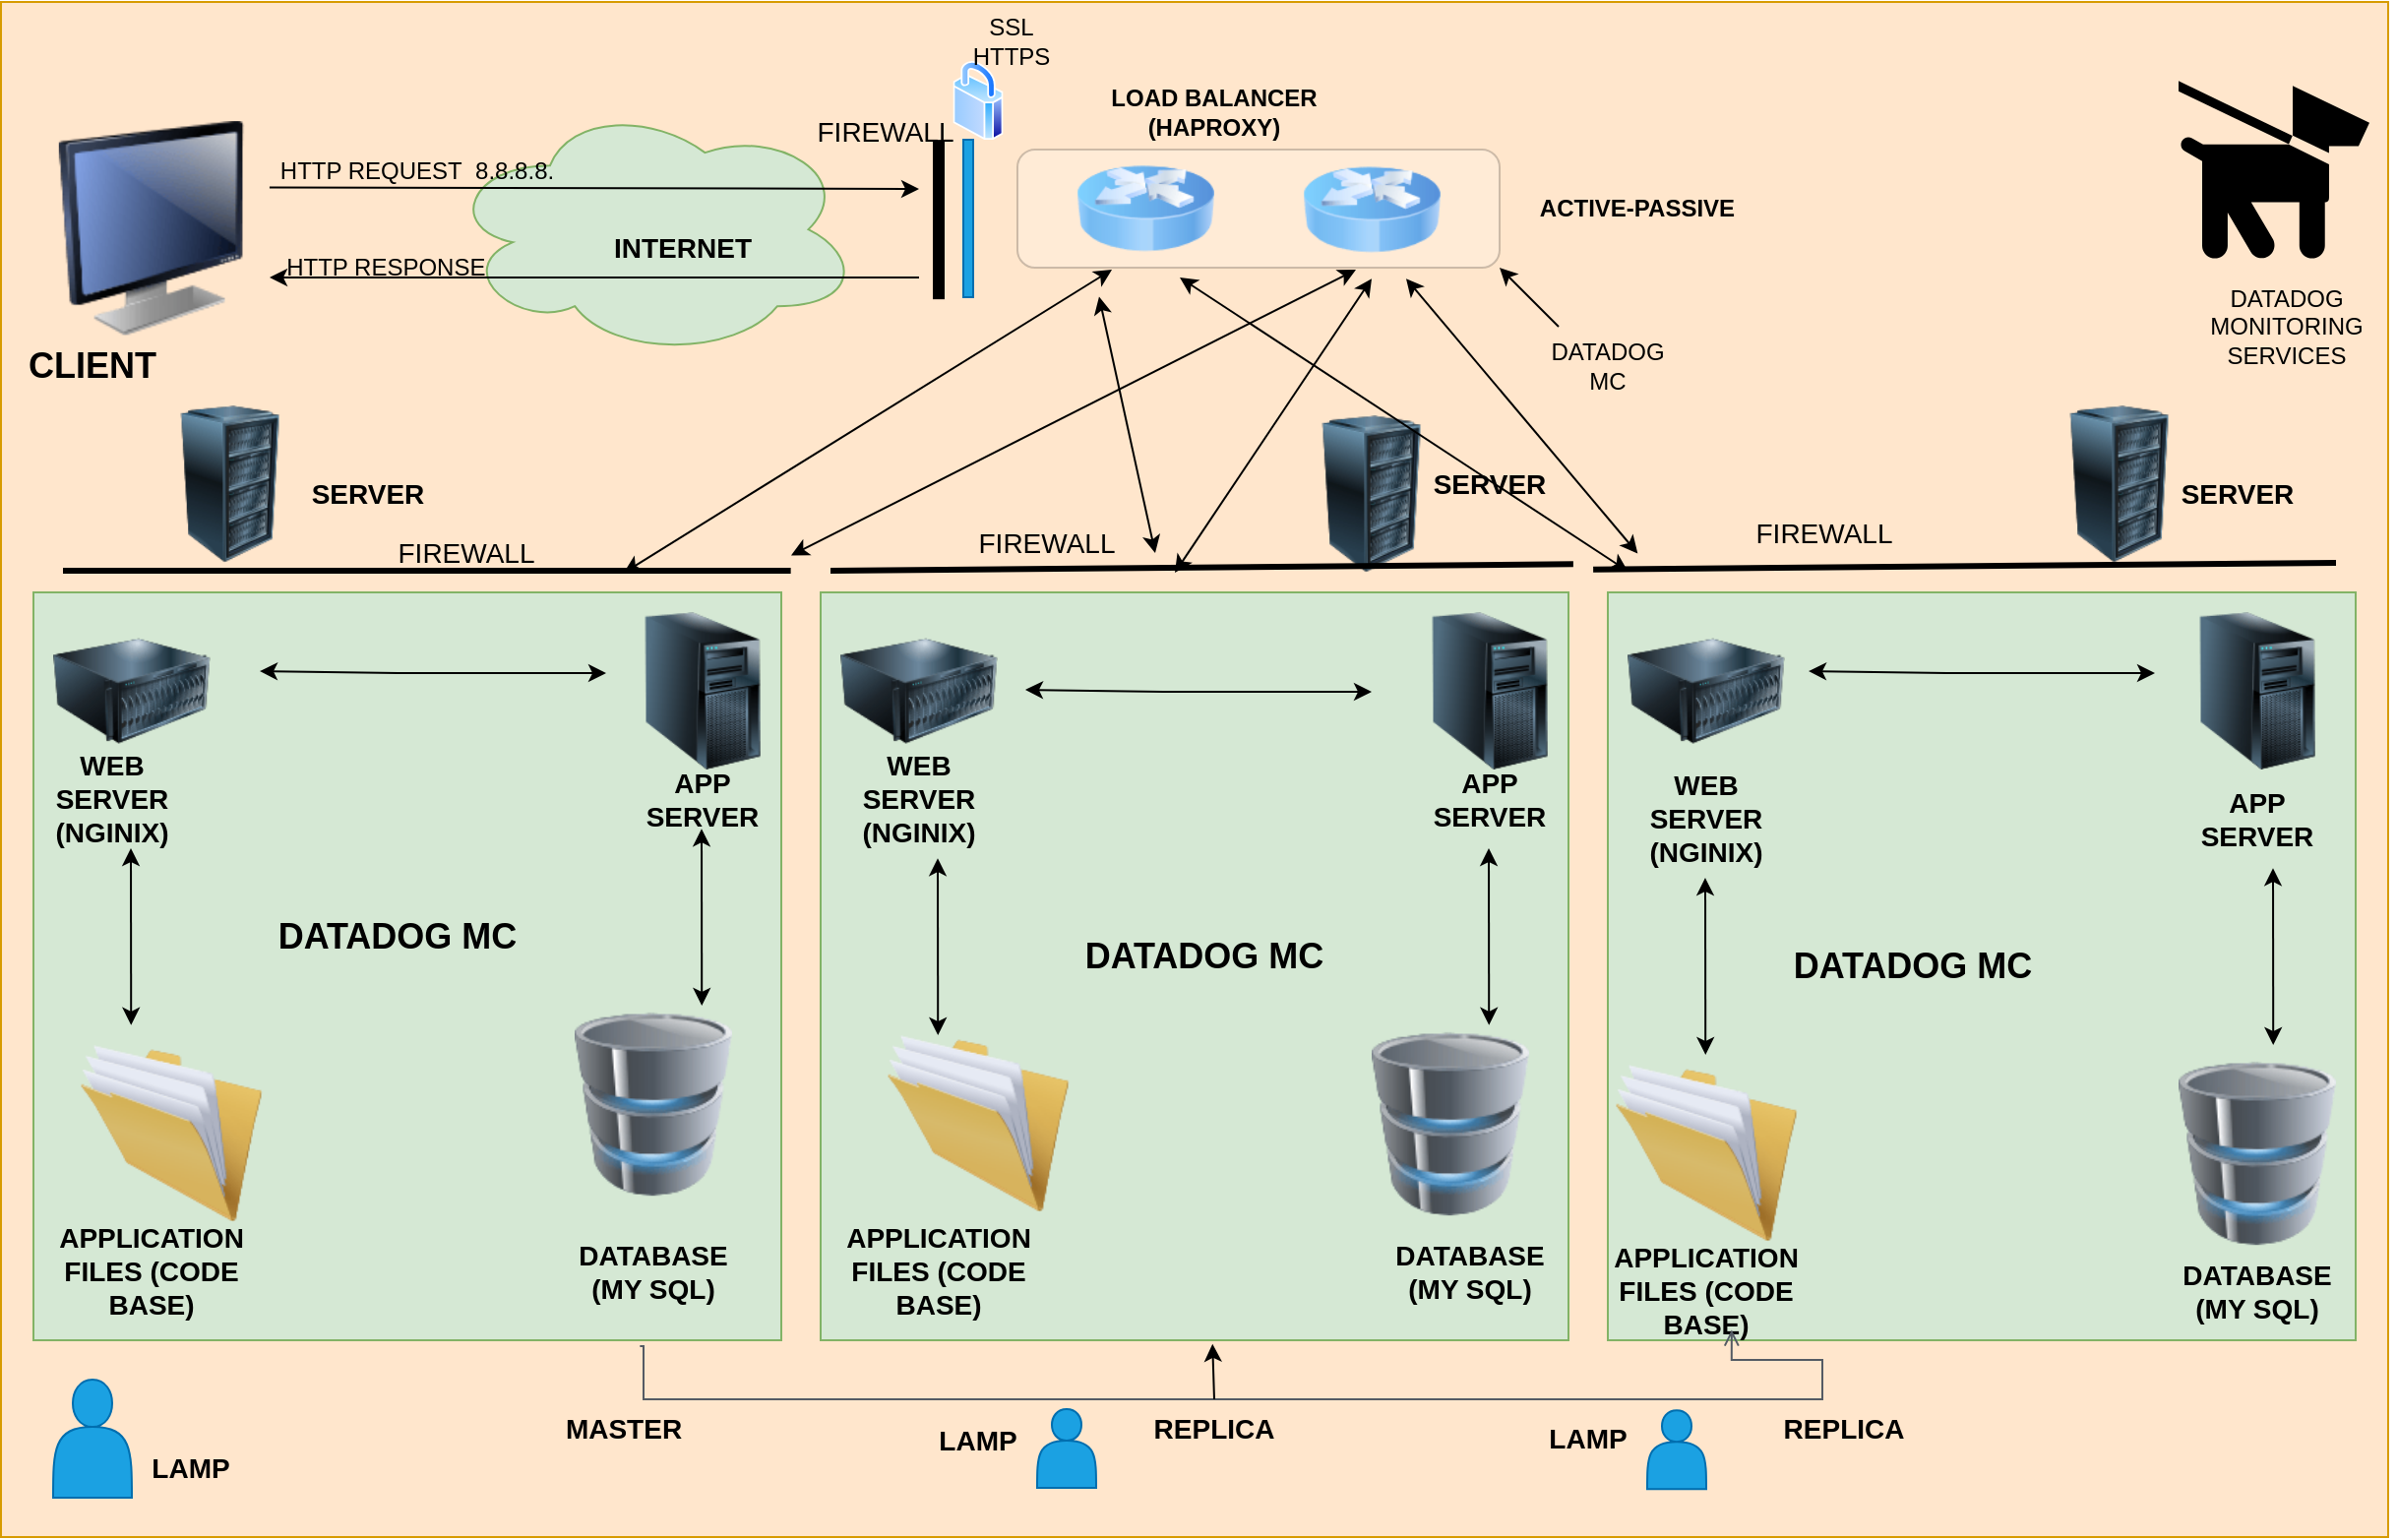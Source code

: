 <mxfile version="23.1.7" type="github">
  <diagram name="Page-1" id="Asiu2pT05hSfdxK3koYy">
    <mxGraphModel dx="880" dy="1534" grid="1" gridSize="10" guides="1" tooltips="1" connect="1" arrows="1" fold="1" page="1" pageScale="1" pageWidth="850" pageHeight="1100" math="0" shadow="0">
      <root>
        <mxCell id="0" />
        <mxCell id="1" parent="0" />
        <mxCell id="le-MzcUO9m41dVWZaQ8u-1" value="" style="rounded=0;whiteSpace=wrap;html=1;fillColor=#ffe6cc;strokeColor=#d79b00;" vertex="1" parent="1">
          <mxGeometry x="23.5" y="-460" width="1213" height="780" as="geometry" />
        </mxCell>
        <mxCell id="le-MzcUO9m41dVWZaQ8u-2" value="" style="ellipse;shape=cloud;whiteSpace=wrap;html=1;fillColor=#d5e8d4;strokeColor=#82b366;" vertex="1" parent="1">
          <mxGeometry x="250" y="-409.43" width="210" height="130" as="geometry" />
        </mxCell>
        <mxCell id="le-MzcUO9m41dVWZaQ8u-3" value="" style="image;html=1;image=img/lib/clip_art/computers/Monitor_128x128.png" vertex="1" parent="1">
          <mxGeometry x="40" y="-399.43" width="120" height="109.43" as="geometry" />
        </mxCell>
        <mxCell id="le-MzcUO9m41dVWZaQ8u-4" value="" style="whiteSpace=wrap;html=1;aspect=fixed;fillColor=#d5e8d4;strokeColor=#82b366;" vertex="1" parent="1">
          <mxGeometry x="40" y="-160" width="380" height="380" as="geometry" />
        </mxCell>
        <mxCell id="le-MzcUO9m41dVWZaQ8u-5" value="" style="whiteSpace=wrap;html=1;aspect=fixed;fillColor=#d5e8d4;strokeColor=#82b366;" vertex="1" parent="1">
          <mxGeometry x="440" y="-160" width="380" height="380" as="geometry" />
        </mxCell>
        <mxCell id="le-MzcUO9m41dVWZaQ8u-6" value="" style="image;html=1;image=img/lib/clip_art/computers/Server_Rack_128x128.png" vertex="1" parent="1">
          <mxGeometry x="100" y="-255" width="80" height="80" as="geometry" />
        </mxCell>
        <mxCell id="le-MzcUO9m41dVWZaQ8u-7" value="" style="image;html=1;image=img/lib/clip_art/computers/Server_Rack_128x128.png" vertex="1" parent="1">
          <mxGeometry x="680" y="-250" width="80" height="80" as="geometry" />
        </mxCell>
        <mxCell id="le-MzcUO9m41dVWZaQ8u-8" value="" style="image;html=1;image=img/lib/clip_art/networking/Router_Icon_128x128.png" vertex="1" parent="1">
          <mxGeometry x="570" y="-390" width="70" height="70" as="geometry" />
        </mxCell>
        <mxCell id="le-MzcUO9m41dVWZaQ8u-9" value="" style="image;html=1;image=img/lib/clip_art/computers/Server_Tower_128x128.png" vertex="1" parent="1">
          <mxGeometry x="340" y="-150" width="80" height="80" as="geometry" />
        </mxCell>
        <mxCell id="le-MzcUO9m41dVWZaQ8u-10" value="" style="image;html=1;image=img/lib/clip_art/computers/Server_Tower_128x128.png" vertex="1" parent="1">
          <mxGeometry x="740" y="-150" width="80" height="80" as="geometry" />
        </mxCell>
        <mxCell id="le-MzcUO9m41dVWZaQ8u-11" value="&lt;font style=&quot;font-size: 14px;&quot;&gt;&lt;b&gt;APP SERVER&lt;/b&gt;&lt;/font&gt;" style="text;strokeColor=none;align=center;fillColor=none;html=1;verticalAlign=middle;whiteSpace=wrap;rounded=0;" vertex="1" parent="1">
          <mxGeometry x="350" y="-70" width="60" height="30" as="geometry" />
        </mxCell>
        <mxCell id="le-MzcUO9m41dVWZaQ8u-12" value="&lt;font style=&quot;font-size: 14px;&quot;&gt;&lt;b&gt;APP SERVER&lt;/b&gt;&lt;/font&gt;" style="text;strokeColor=none;align=center;fillColor=none;html=1;verticalAlign=middle;whiteSpace=wrap;rounded=0;" vertex="1" parent="1">
          <mxGeometry x="750" y="-70" width="60" height="30" as="geometry" />
        </mxCell>
        <mxCell id="le-MzcUO9m41dVWZaQ8u-13" value="" style="image;html=1;image=img/lib/clip_art/computers/Server_128x128.png" vertex="1" parent="1">
          <mxGeometry x="50" y="-150" width="80" height="80" as="geometry" />
        </mxCell>
        <mxCell id="le-MzcUO9m41dVWZaQ8u-14" value="" style="image;html=1;image=img/lib/clip_art/computers/Server_128x128.png" vertex="1" parent="1">
          <mxGeometry x="450" y="-150" width="80" height="80" as="geometry" />
        </mxCell>
        <mxCell id="le-MzcUO9m41dVWZaQ8u-15" value="&lt;font style=&quot;font-size: 14px;&quot;&gt;&lt;b&gt;WEB SERVER (NGINIX)&lt;/b&gt;&lt;/font&gt;" style="text;strokeColor=none;align=center;fillColor=none;html=1;verticalAlign=middle;whiteSpace=wrap;rounded=0;" vertex="1" parent="1">
          <mxGeometry x="50" y="-70" width="60" height="30" as="geometry" />
        </mxCell>
        <mxCell id="le-MzcUO9m41dVWZaQ8u-16" value="&lt;font style=&quot;font-size: 14px;&quot;&gt;&lt;b&gt;WEB SERVER (NGINIX)&lt;/b&gt;&lt;/font&gt;" style="text;strokeColor=none;align=center;fillColor=none;html=1;verticalAlign=middle;whiteSpace=wrap;rounded=0;" vertex="1" parent="1">
          <mxGeometry x="460" y="-70" width="60" height="30" as="geometry" />
        </mxCell>
        <mxCell id="le-MzcUO9m41dVWZaQ8u-17" value="" style="image;html=1;image=img/lib/clip_art/computers/Database_128x128.png" vertex="1" parent="1">
          <mxGeometry x="315" y="40" width="80" height="120" as="geometry" />
        </mxCell>
        <mxCell id="le-MzcUO9m41dVWZaQ8u-18" value="" style="image;html=1;image=img/lib/clip_art/computers/Database_128x128.png" vertex="1" parent="1">
          <mxGeometry x="720" y="50" width="80" height="120" as="geometry" />
        </mxCell>
        <mxCell id="le-MzcUO9m41dVWZaQ8u-19" value="&lt;b style=&quot;border-color: var(--border-color); font-size: 14px;&quot;&gt;DATABASE&lt;br style=&quot;border-color: var(--border-color);&quot;&gt;(MY SQL)&lt;/b&gt;" style="text;strokeColor=none;align=center;fillColor=none;html=1;verticalAlign=middle;whiteSpace=wrap;rounded=0;" vertex="1" parent="1">
          <mxGeometry x="325" y="170" width="60" height="30" as="geometry" />
        </mxCell>
        <mxCell id="le-MzcUO9m41dVWZaQ8u-20" value="&lt;b style=&quot;border-color: var(--border-color); font-size: 14px;&quot;&gt;DATABASE&lt;br style=&quot;border-color: var(--border-color);&quot;&gt;(MY SQL)&lt;/b&gt;" style="text;strokeColor=none;align=center;fillColor=none;html=1;verticalAlign=middle;whiteSpace=wrap;rounded=0;" vertex="1" parent="1">
          <mxGeometry x="740" y="170" width="60" height="30" as="geometry" />
        </mxCell>
        <mxCell id="le-MzcUO9m41dVWZaQ8u-21" value="" style="image;html=1;image=img/lib/clip_art/general/Full_Folder_128x128.png" vertex="1" parent="1">
          <mxGeometry x="60" y="70" width="100" height="90" as="geometry" />
        </mxCell>
        <mxCell id="le-MzcUO9m41dVWZaQ8u-22" value="" style="image;html=1;image=img/lib/clip_art/general/Full_Folder_128x128.png" vertex="1" parent="1">
          <mxGeometry x="470" y="65" width="100" height="90" as="geometry" />
        </mxCell>
        <mxCell id="le-MzcUO9m41dVWZaQ8u-23" value="&lt;font style=&quot;font-size: 14px;&quot;&gt;&lt;b&gt;APPLICATION FILES (CODE BASE)&lt;/b&gt;&lt;/font&gt;" style="text;strokeColor=none;align=center;fillColor=none;html=1;verticalAlign=middle;whiteSpace=wrap;rounded=0;" vertex="1" parent="1">
          <mxGeometry x="70" y="170" width="60" height="30" as="geometry" />
        </mxCell>
        <mxCell id="le-MzcUO9m41dVWZaQ8u-24" value="&lt;font style=&quot;font-size: 14px;&quot;&gt;&lt;b&gt;APPLICATION FILES (CODE BASE)&lt;/b&gt;&lt;/font&gt;" style="text;strokeColor=none;align=center;fillColor=none;html=1;verticalAlign=middle;whiteSpace=wrap;rounded=0;" vertex="1" parent="1">
          <mxGeometry x="470" y="170" width="60" height="30" as="geometry" />
        </mxCell>
        <mxCell id="le-MzcUO9m41dVWZaQ8u-25" value="" style="edgeStyle=none;orthogonalLoop=1;jettySize=auto;html=1;rounded=0;exitX=0.833;exitY=0.086;exitDx=0;exitDy=0;exitPerimeter=0;" edge="1" parent="1">
          <mxGeometry width="80" relative="1" as="geometry">
            <mxPoint x="159.96" y="-365.789" as="sourcePoint" />
            <mxPoint x="490" y="-365" as="targetPoint" />
            <Array as="points" />
          </mxGeometry>
        </mxCell>
        <mxCell id="le-MzcUO9m41dVWZaQ8u-26" value="" style="edgeStyle=none;orthogonalLoop=1;jettySize=auto;html=1;rounded=0;" edge="1" parent="1">
          <mxGeometry width="80" relative="1" as="geometry">
            <mxPoint x="490" y="-320" as="sourcePoint" />
            <mxPoint x="160.0" y="-319.999" as="targetPoint" />
            <Array as="points" />
          </mxGeometry>
        </mxCell>
        <mxCell id="le-MzcUO9m41dVWZaQ8u-27" value="&lt;font style=&quot;font-size: 18px;&quot;&gt;&lt;b&gt;CLIENT&lt;/b&gt;&lt;/font&gt;" style="text;strokeColor=none;align=center;fillColor=none;html=1;verticalAlign=middle;whiteSpace=wrap;rounded=0;" vertex="1" parent="1">
          <mxGeometry x="40" y="-290" width="60" height="30" as="geometry" />
        </mxCell>
        <mxCell id="le-MzcUO9m41dVWZaQ8u-28" value="&lt;font style=&quot;font-size: 12px;&quot;&gt;&lt;b&gt;LOAD BALANCER&lt;br&gt;(HAPROXY)&lt;/b&gt;&lt;/font&gt;" style="text;strokeColor=none;align=center;fillColor=none;html=1;verticalAlign=middle;whiteSpace=wrap;rounded=0;" vertex="1" parent="1">
          <mxGeometry x="585" y="-419.43" width="110" height="30" as="geometry" />
        </mxCell>
        <mxCell id="le-MzcUO9m41dVWZaQ8u-29" value="&lt;b&gt;ACTIVE-PASSIVE&lt;/b&gt;" style="text;strokeColor=none;align=center;fillColor=none;html=1;verticalAlign=middle;whiteSpace=wrap;rounded=0;" vertex="1" parent="1">
          <mxGeometry x="800" y="-370" width="110" height="30" as="geometry" />
        </mxCell>
        <mxCell id="le-MzcUO9m41dVWZaQ8u-30" value="" style="endArrow=classic;startArrow=classic;html=1;rounded=0;entryX=0.196;entryY=1.017;entryDx=0;entryDy=0;entryPerimeter=0;" edge="1" parent="1" target="le-MzcUO9m41dVWZaQ8u-83">
          <mxGeometry width="50" height="50" relative="1" as="geometry">
            <mxPoint x="340" y="-170" as="sourcePoint" />
            <mxPoint x="540" y="-309.428" as="targetPoint" />
          </mxGeometry>
        </mxCell>
        <mxCell id="le-MzcUO9m41dVWZaQ8u-31" value="" style="endArrow=classic;startArrow=classic;html=1;rounded=0;entryX=0.46;entryY=0.192;entryDx=0;entryDy=0;entryPerimeter=0;" edge="1" parent="1" target="le-MzcUO9m41dVWZaQ8u-1">
          <mxGeometry width="50" height="50" relative="1" as="geometry">
            <mxPoint x="610" y="-180" as="sourcePoint" />
            <mxPoint x="574.92" y="-310" as="targetPoint" />
          </mxGeometry>
        </mxCell>
        <mxCell id="le-MzcUO9m41dVWZaQ8u-32" value="HTTP REQUEST&amp;nbsp; 8.8.8.8." style="text;strokeColor=none;align=center;fillColor=none;html=1;verticalAlign=middle;whiteSpace=wrap;rounded=0;" vertex="1" parent="1">
          <mxGeometry x="160" y="-389.43" width="150" height="30" as="geometry" />
        </mxCell>
        <mxCell id="le-MzcUO9m41dVWZaQ8u-33" value="HTTP RESPONSE&amp;nbsp;&amp;nbsp;" style="text;strokeColor=none;align=center;fillColor=none;html=1;verticalAlign=middle;whiteSpace=wrap;rounded=0;" vertex="1" parent="1">
          <mxGeometry x="165" y="-340" width="115" height="30" as="geometry" />
        </mxCell>
        <mxCell id="le-MzcUO9m41dVWZaQ8u-34" value="&lt;font style=&quot;font-size: 14px;&quot;&gt;&lt;b&gt;INTERNET&lt;/b&gt;&lt;/font&gt;" style="text;strokeColor=none;align=center;fillColor=none;html=1;verticalAlign=middle;whiteSpace=wrap;rounded=0;" vertex="1" parent="1">
          <mxGeometry x="340" y="-350" width="60" height="30" as="geometry" />
        </mxCell>
        <mxCell id="le-MzcUO9m41dVWZaQ8u-35" value="&lt;b&gt;&lt;font style=&quot;font-size: 14px;&quot;&gt;SERVER&lt;/font&gt;&lt;/b&gt;" style="text;strokeColor=none;align=center;fillColor=none;html=1;verticalAlign=middle;whiteSpace=wrap;rounded=0;" vertex="1" parent="1">
          <mxGeometry x="180" y="-225" width="60" height="30" as="geometry" />
        </mxCell>
        <mxCell id="le-MzcUO9m41dVWZaQ8u-36" value="&lt;b&gt;&lt;font style=&quot;font-size: 14px;&quot;&gt;SERVER&lt;/font&gt;&lt;/b&gt;" style="text;strokeColor=none;align=center;fillColor=none;html=1;verticalAlign=middle;whiteSpace=wrap;rounded=0;" vertex="1" parent="1">
          <mxGeometry x="750" y="-230" width="60" height="30" as="geometry" />
        </mxCell>
        <mxCell id="le-MzcUO9m41dVWZaQ8u-39" value="" style="endArrow=classic;startArrow=classic;html=1;rounded=0;entryX=-0.05;entryY=0.388;entryDx=0;entryDy=0;entryPerimeter=0;" edge="1" parent="1">
          <mxGeometry width="50" height="50" relative="1" as="geometry">
            <mxPoint x="155" y="-119.98" as="sourcePoint" />
            <mxPoint x="331" y="-118.96" as="targetPoint" />
            <Array as="points">
              <mxPoint x="225" y="-119" />
            </Array>
          </mxGeometry>
        </mxCell>
        <mxCell id="le-MzcUO9m41dVWZaQ8u-40" value="" style="endArrow=classic;startArrow=classic;html=1;rounded=0;entryX=0.526;entryY=0.395;entryDx=0;entryDy=0;entryPerimeter=0;" edge="1" parent="1">
          <mxGeometry width="50" height="50" relative="1" as="geometry">
            <mxPoint x="89.62" y="59.9" as="sourcePoint" />
            <mxPoint x="89.5" y="-30.0" as="targetPoint" />
          </mxGeometry>
        </mxCell>
        <mxCell id="le-MzcUO9m41dVWZaQ8u-41" value="" style="endArrow=classic;startArrow=classic;html=1;rounded=0;entryX=0.526;entryY=0.395;entryDx=0;entryDy=0;entryPerimeter=0;" edge="1" parent="1">
          <mxGeometry width="50" height="50" relative="1" as="geometry">
            <mxPoint x="379.62" y="50.0" as="sourcePoint" />
            <mxPoint x="379.5" y="-39.9" as="targetPoint" />
          </mxGeometry>
        </mxCell>
        <mxCell id="le-MzcUO9m41dVWZaQ8u-42" value="" style="endArrow=classic;startArrow=classic;html=1;rounded=0;entryX=-0.05;entryY=0.388;entryDx=0;entryDy=0;entryPerimeter=0;" edge="1" parent="1">
          <mxGeometry width="50" height="50" relative="1" as="geometry">
            <mxPoint x="544" y="-110.51" as="sourcePoint" />
            <mxPoint x="720" y="-109.49" as="targetPoint" />
            <Array as="points">
              <mxPoint x="614" y="-109.53" />
            </Array>
          </mxGeometry>
        </mxCell>
        <mxCell id="le-MzcUO9m41dVWZaQ8u-43" value="" style="endArrow=classic;startArrow=classic;html=1;rounded=0;entryX=0.526;entryY=0.395;entryDx=0;entryDy=0;entryPerimeter=0;" edge="1" parent="1">
          <mxGeometry width="50" height="50" relative="1" as="geometry">
            <mxPoint x="499.62" y="65" as="sourcePoint" />
            <mxPoint x="499.5" y="-24.9" as="targetPoint" />
          </mxGeometry>
        </mxCell>
        <mxCell id="le-MzcUO9m41dVWZaQ8u-44" value="" style="endArrow=classic;startArrow=classic;html=1;rounded=0;entryX=0.526;entryY=0.395;entryDx=0;entryDy=0;entryPerimeter=0;" edge="1" parent="1">
          <mxGeometry width="50" height="50" relative="1" as="geometry">
            <mxPoint x="779.62" y="59.9" as="sourcePoint" />
            <mxPoint x="779.5" y="-30.0" as="targetPoint" />
          </mxGeometry>
        </mxCell>
        <mxCell id="le-MzcUO9m41dVWZaQ8u-46" value="&lt;font style=&quot;font-size: 14px;&quot;&gt;&lt;b&gt;MASTER&lt;/b&gt;&lt;/font&gt;" style="text;strokeColor=none;align=center;fillColor=none;html=1;verticalAlign=middle;whiteSpace=wrap;rounded=0;" vertex="1" parent="1">
          <mxGeometry x="310" y="250" width="60" height="30" as="geometry" />
        </mxCell>
        <mxCell id="le-MzcUO9m41dVWZaQ8u-47" value="&lt;font style=&quot;font-size: 14px;&quot;&gt;&lt;b&gt;REPLICA&lt;/b&gt;&lt;/font&gt;" style="text;strokeColor=none;align=center;fillColor=none;html=1;verticalAlign=middle;whiteSpace=wrap;rounded=0;" vertex="1" parent="1">
          <mxGeometry x="610" y="250" width="60" height="30" as="geometry" />
        </mxCell>
        <mxCell id="le-MzcUO9m41dVWZaQ8u-48" value="" style="shape=actor;whiteSpace=wrap;html=1;fillColor=#1ba1e2;fontColor=#ffffff;strokeColor=#006EAF;" vertex="1" parent="1">
          <mxGeometry x="50" y="240" width="40" height="60" as="geometry" />
        </mxCell>
        <mxCell id="le-MzcUO9m41dVWZaQ8u-49" value="" style="shape=actor;whiteSpace=wrap;html=1;fillColor=#1ba1e2;fontColor=#ffffff;strokeColor=#006EAF;" vertex="1" parent="1">
          <mxGeometry x="550" y="255" width="30" height="40" as="geometry" />
        </mxCell>
        <mxCell id="le-MzcUO9m41dVWZaQ8u-50" value="&lt;font style=&quot;font-size: 14px;&quot;&gt;&lt;b&gt;LAMP&lt;/b&gt;&lt;/font&gt;" style="text;strokeColor=none;align=center;fillColor=none;html=1;verticalAlign=middle;whiteSpace=wrap;rounded=0;" vertex="1" parent="1">
          <mxGeometry x="90" y="270" width="60" height="30" as="geometry" />
        </mxCell>
        <mxCell id="le-MzcUO9m41dVWZaQ8u-51" value="&lt;font style=&quot;font-size: 14px;&quot;&gt;&lt;b&gt;LAMP&lt;/b&gt;&lt;/font&gt;" style="text;strokeColor=none;align=center;fillColor=none;html=1;verticalAlign=middle;whiteSpace=wrap;rounded=0;" vertex="1" parent="1">
          <mxGeometry x="490" y="255.57" width="60" height="30" as="geometry" />
        </mxCell>
        <mxCell id="le-MzcUO9m41dVWZaQ8u-52" value="&lt;font style=&quot;font-size: 14px;&quot;&gt;FIREWALL&lt;/font&gt;" style="text;strokeColor=none;align=center;fillColor=none;html=1;verticalAlign=middle;whiteSpace=wrap;rounded=0;" vertex="1" parent="1">
          <mxGeometry x="442.5" y="-409.43" width="60" height="30" as="geometry" />
        </mxCell>
        <mxCell id="le-MzcUO9m41dVWZaQ8u-53" value="" style="image;aspect=fixed;perimeter=ellipsePerimeter;html=1;align=center;shadow=0;dashed=0;spacingTop=3;image=img/lib/active_directory/secure.svg;" vertex="1" parent="1">
          <mxGeometry x="507.2" y="-430" width="25.6" height="40" as="geometry" />
        </mxCell>
        <mxCell id="le-MzcUO9m41dVWZaQ8u-54" value="SSL&lt;br&gt;HTTPS" style="text;strokeColor=none;align=center;fillColor=none;html=1;verticalAlign=middle;whiteSpace=wrap;rounded=0;" vertex="1" parent="1">
          <mxGeometry x="507.2" y="-449.93" width="60" height="19.93" as="geometry" />
        </mxCell>
        <mxCell id="le-MzcUO9m41dVWZaQ8u-55" value="" style="endArrow=none;startArrow=none;endFill=0;startFill=0;endSize=8;html=1;verticalAlign=bottom;labelBackgroundColor=none;strokeWidth=3;rounded=0;entryX=0.488;entryY=0.321;entryDx=0;entryDy=0;entryPerimeter=0;exitX=0.037;exitY=0.321;exitDx=0;exitDy=0;exitPerimeter=0;" edge="1" parent="1">
          <mxGeometry width="160" relative="1" as="geometry">
            <mxPoint x="55.0" y="-170.995" as="sourcePoint" />
            <mxPoint x="424.82" y="-170.995" as="targetPoint" />
          </mxGeometry>
        </mxCell>
        <mxCell id="le-MzcUO9m41dVWZaQ8u-56" value="" style="endArrow=none;startArrow=none;endFill=0;startFill=0;endSize=8;html=1;verticalAlign=bottom;labelBackgroundColor=none;strokeWidth=3;rounded=0;entryX=0.488;entryY=0.321;entryDx=0;entryDy=0;entryPerimeter=0;exitX=0.037;exitY=0.321;exitDx=0;exitDy=0;exitPerimeter=0;" edge="1" parent="1">
          <mxGeometry width="160" relative="1" as="geometry">
            <mxPoint x="445" y="-171" as="sourcePoint" />
            <mxPoint x="822.44" y="-174.32" as="targetPoint" />
          </mxGeometry>
        </mxCell>
        <mxCell id="le-MzcUO9m41dVWZaQ8u-57" value="" style="html=1;points=[];perimeter=orthogonalPerimeter;fillColor=strokeColor;" vertex="1" parent="1">
          <mxGeometry x="497.5" y="-389.43" width="5" height="80" as="geometry" />
        </mxCell>
        <mxCell id="le-MzcUO9m41dVWZaQ8u-58" value="" style="html=1;points=[];perimeter=orthogonalPerimeter;fillColor=#1ba1e2;fontColor=#ffffff;strokeColor=#006EAF;" vertex="1" parent="1">
          <mxGeometry x="512.5" y="-390" width="5" height="80" as="geometry" />
        </mxCell>
        <mxCell id="le-MzcUO9m41dVWZaQ8u-59" value="&lt;font style=&quot;font-size: 14px;&quot;&gt;FIREWALL&lt;/font&gt;" style="text;strokeColor=none;align=center;fillColor=none;html=1;verticalAlign=middle;whiteSpace=wrap;rounded=0;" vertex="1" parent="1">
          <mxGeometry x="230" y="-195" width="60" height="30" as="geometry" />
        </mxCell>
        <mxCell id="le-MzcUO9m41dVWZaQ8u-60" value="&lt;font style=&quot;font-size: 14px;&quot;&gt;FIREWALL&lt;/font&gt;" style="text;strokeColor=none;align=center;fillColor=none;html=1;verticalAlign=middle;whiteSpace=wrap;rounded=0;" vertex="1" parent="1">
          <mxGeometry x="525" y="-200" width="60" height="30" as="geometry" />
        </mxCell>
        <mxCell id="le-MzcUO9m41dVWZaQ8u-61" value="" style="endArrow=classic;html=1;rounded=0;" edge="1" parent="1">
          <mxGeometry width="50" height="50" relative="1" as="geometry">
            <mxPoint x="815" y="-295" as="sourcePoint" />
            <mxPoint x="785" y="-325" as="targetPoint" />
          </mxGeometry>
        </mxCell>
        <mxCell id="le-MzcUO9m41dVWZaQ8u-62" value="DATADOG MC" style="text;strokeColor=none;align=center;fillColor=none;html=1;verticalAlign=middle;whiteSpace=wrap;rounded=0;" vertex="1" parent="1">
          <mxGeometry x="810" y="-290" width="60" height="30" as="geometry" />
        </mxCell>
        <mxCell id="le-MzcUO9m41dVWZaQ8u-63" value="" style="shape=mxgraph.signs.animals.dog_on_leash;html=1;pointerEvents=1;fillColor=#000000;strokeColor=none;verticalLabelPosition=bottom;verticalAlign=top;align=center;" vertex="1" parent="1">
          <mxGeometry x="1130" y="-419.93" width="97" height="91" as="geometry" />
        </mxCell>
        <mxCell id="le-MzcUO9m41dVWZaQ8u-64" value="DATADOG MONITORING SERVICES" style="text;strokeColor=none;align=center;fillColor=none;html=1;verticalAlign=middle;whiteSpace=wrap;rounded=0;" vertex="1" parent="1">
          <mxGeometry x="1130" y="-310" width="110" height="30" as="geometry" />
        </mxCell>
        <mxCell id="le-MzcUO9m41dVWZaQ8u-65" value="" style="whiteSpace=wrap;html=1;aspect=fixed;fillColor=#d5e8d4;strokeColor=#82b366;" vertex="1" parent="1">
          <mxGeometry x="840" y="-160" width="380" height="380" as="geometry" />
        </mxCell>
        <mxCell id="le-MzcUO9m41dVWZaQ8u-66" value="" style="image;html=1;image=img/lib/clip_art/computers/Server_128x128.png" vertex="1" parent="1">
          <mxGeometry x="850" y="-150" width="80" height="80" as="geometry" />
        </mxCell>
        <mxCell id="le-MzcUO9m41dVWZaQ8u-67" value="&lt;font style=&quot;font-size: 14px;&quot;&gt;&lt;b&gt;WEB SERVER (NGINIX)&lt;/b&gt;&lt;/font&gt;" style="text;strokeColor=none;align=center;fillColor=none;html=1;verticalAlign=middle;whiteSpace=wrap;rounded=0;" vertex="1" parent="1">
          <mxGeometry x="860" y="-60" width="60" height="30" as="geometry" />
        </mxCell>
        <mxCell id="le-MzcUO9m41dVWZaQ8u-68" value="" style="endArrow=classic;startArrow=classic;html=1;rounded=0;entryX=-0.05;entryY=0.388;entryDx=0;entryDy=0;entryPerimeter=0;" edge="1" parent="1">
          <mxGeometry width="50" height="50" relative="1" as="geometry">
            <mxPoint x="942" y="-120" as="sourcePoint" />
            <mxPoint x="1118" y="-118.98" as="targetPoint" />
            <Array as="points">
              <mxPoint x="1012" y="-119.02" />
            </Array>
          </mxGeometry>
        </mxCell>
        <mxCell id="le-MzcUO9m41dVWZaQ8u-69" value="" style="image;html=1;image=img/lib/clip_art/computers/Server_Tower_128x128.png" vertex="1" parent="1">
          <mxGeometry x="1130" y="-150" width="80" height="80" as="geometry" />
        </mxCell>
        <mxCell id="le-MzcUO9m41dVWZaQ8u-71" value="&lt;font style=&quot;font-size: 14px;&quot;&gt;&lt;b&gt;APP SERVER&lt;/b&gt;&lt;/font&gt;" style="text;strokeColor=none;align=center;fillColor=none;html=1;verticalAlign=middle;whiteSpace=wrap;rounded=0;" vertex="1" parent="1">
          <mxGeometry x="1140" y="-60" width="60" height="30" as="geometry" />
        </mxCell>
        <mxCell id="le-MzcUO9m41dVWZaQ8u-72" value="" style="endArrow=classic;startArrow=classic;html=1;rounded=0;entryX=0.526;entryY=0.395;entryDx=0;entryDy=0;entryPerimeter=0;" edge="1" parent="1">
          <mxGeometry width="50" height="50" relative="1" as="geometry">
            <mxPoint x="889.62" y="74.95" as="sourcePoint" />
            <mxPoint x="889.5" y="-14.95" as="targetPoint" />
          </mxGeometry>
        </mxCell>
        <mxCell id="le-MzcUO9m41dVWZaQ8u-73" value="" style="image;html=1;image=img/lib/clip_art/general/Full_Folder_128x128.png" vertex="1" parent="1">
          <mxGeometry x="840" y="80" width="100" height="90" as="geometry" />
        </mxCell>
        <mxCell id="le-MzcUO9m41dVWZaQ8u-74" value="&lt;font style=&quot;font-size: 14px;&quot;&gt;&lt;b&gt;APPLICATION FILES (CODE BASE)&lt;/b&gt;&lt;/font&gt;" style="text;strokeColor=none;align=center;fillColor=none;html=1;verticalAlign=middle;whiteSpace=wrap;rounded=0;" vertex="1" parent="1">
          <mxGeometry x="860" y="180" width="60" height="30" as="geometry" />
        </mxCell>
        <mxCell id="le-MzcUO9m41dVWZaQ8u-75" value="" style="endArrow=classic;startArrow=classic;html=1;rounded=0;entryX=0.526;entryY=0.395;entryDx=0;entryDy=0;entryPerimeter=0;" edge="1" parent="1">
          <mxGeometry width="50" height="50" relative="1" as="geometry">
            <mxPoint x="1178.12" y="70" as="sourcePoint" />
            <mxPoint x="1178" y="-19.9" as="targetPoint" />
          </mxGeometry>
        </mxCell>
        <mxCell id="le-MzcUO9m41dVWZaQ8u-76" value="" style="image;html=1;image=img/lib/clip_art/computers/Database_128x128.png" vertex="1" parent="1">
          <mxGeometry x="1130" y="65" width="80" height="120" as="geometry" />
        </mxCell>
        <mxCell id="le-MzcUO9m41dVWZaQ8u-77" value="&lt;b style=&quot;border-color: var(--border-color); font-size: 14px;&quot;&gt;DATABASE&lt;br style=&quot;border-color: var(--border-color);&quot;&gt;(MY SQL)&lt;/b&gt;" style="text;strokeColor=none;align=center;fillColor=none;html=1;verticalAlign=middle;whiteSpace=wrap;rounded=0;" vertex="1" parent="1">
          <mxGeometry x="1140" y="180" width="60" height="30" as="geometry" />
        </mxCell>
        <mxCell id="le-MzcUO9m41dVWZaQ8u-78" value="" style="endArrow=none;startArrow=none;endFill=0;startFill=0;endSize=8;html=1;verticalAlign=bottom;labelBackgroundColor=none;strokeWidth=3;rounded=0;entryX=0.488;entryY=0.321;entryDx=0;entryDy=0;entryPerimeter=0;exitX=0.037;exitY=0.321;exitDx=0;exitDy=0;exitPerimeter=0;" edge="1" parent="1">
          <mxGeometry width="160" relative="1" as="geometry">
            <mxPoint x="832.56" y="-171.68" as="sourcePoint" />
            <mxPoint x="1210" y="-175.0" as="targetPoint" />
          </mxGeometry>
        </mxCell>
        <mxCell id="le-MzcUO9m41dVWZaQ8u-79" value="&lt;font style=&quot;font-size: 14px;&quot;&gt;FIREWALL&lt;/font&gt;" style="text;strokeColor=none;align=center;fillColor=none;html=1;verticalAlign=middle;whiteSpace=wrap;rounded=0;" vertex="1" parent="1">
          <mxGeometry x="920" y="-205" width="60" height="30" as="geometry" />
        </mxCell>
        <mxCell id="le-MzcUO9m41dVWZaQ8u-80" value="" style="image;html=1;image=img/lib/clip_art/computers/Server_Rack_128x128.png" vertex="1" parent="1">
          <mxGeometry x="1060" y="-255" width="80" height="80" as="geometry" />
        </mxCell>
        <mxCell id="le-MzcUO9m41dVWZaQ8u-81" value="&lt;b&gt;&lt;font style=&quot;font-size: 14px;&quot;&gt;SERVER&lt;/font&gt;&lt;/b&gt;" style="text;strokeColor=none;align=center;fillColor=none;html=1;verticalAlign=middle;whiteSpace=wrap;rounded=0;" vertex="1" parent="1">
          <mxGeometry x="1130" y="-225" width="60" height="30" as="geometry" />
        </mxCell>
        <mxCell id="le-MzcUO9m41dVWZaQ8u-82" value="" style="image;html=1;image=img/lib/clip_art/networking/Router_Icon_128x128.png" vertex="1" parent="1">
          <mxGeometry x="685" y="-389.43" width="70" height="70" as="geometry" />
        </mxCell>
        <mxCell id="le-MzcUO9m41dVWZaQ8u-83" value="" style="rounded=1;whiteSpace=wrap;html=1;opacity=20;" vertex="1" parent="1">
          <mxGeometry x="540" y="-385" width="245" height="60" as="geometry" />
        </mxCell>
        <mxCell id="le-MzcUO9m41dVWZaQ8u-86" value="" style="endArrow=classic;startArrow=classic;html=1;rounded=0;entryX=0.702;entryY=1.017;entryDx=0;entryDy=0;entryPerimeter=0;" edge="1" parent="1" target="le-MzcUO9m41dVWZaQ8u-83">
          <mxGeometry width="50" height="50" relative="1" as="geometry">
            <mxPoint x="425" y="-178.78" as="sourcePoint" />
            <mxPoint x="598" y="-314" as="targetPoint" />
          </mxGeometry>
        </mxCell>
        <mxCell id="le-MzcUO9m41dVWZaQ8u-87" value="" style="endArrow=classic;startArrow=classic;html=1;rounded=0;entryX=0.5;entryY=1;entryDx=0;entryDy=0;" edge="1" parent="1" target="le-MzcUO9m41dVWZaQ8u-82">
          <mxGeometry width="50" height="50" relative="1" as="geometry">
            <mxPoint x="620" y="-170" as="sourcePoint" />
            <mxPoint x="630" y="-300" as="targetPoint" />
          </mxGeometry>
        </mxCell>
        <mxCell id="le-MzcUO9m41dVWZaQ8u-89" value="" style="endArrow=classic;startArrow=classic;html=1;rounded=0;entryX=0.75;entryY=1;entryDx=0;entryDy=0;" edge="1" parent="1" target="le-MzcUO9m41dVWZaQ8u-82">
          <mxGeometry width="50" height="50" relative="1" as="geometry">
            <mxPoint x="855.17" y="-179.76" as="sourcePoint" />
            <mxPoint x="784.999" y="-290" as="targetPoint" />
          </mxGeometry>
        </mxCell>
        <mxCell id="le-MzcUO9m41dVWZaQ8u-90" value="" style="endArrow=classic;startArrow=classic;html=1;rounded=0;entryX=0.75;entryY=1;entryDx=0;entryDy=0;" edge="1" parent="1" target="le-MzcUO9m41dVWZaQ8u-8">
          <mxGeometry width="50" height="50" relative="1" as="geometry">
            <mxPoint x="850.17" y="-170.76" as="sourcePoint" />
            <mxPoint x="733" y="-310" as="targetPoint" />
          </mxGeometry>
        </mxCell>
        <mxCell id="le-MzcUO9m41dVWZaQ8u-91" value="&lt;font style=&quot;font-size: 18px;&quot;&gt;&lt;b&gt;DATADOG MC&lt;/b&gt;&lt;/font&gt;" style="text;strokeColor=none;align=center;fillColor=none;html=1;verticalAlign=middle;whiteSpace=wrap;rounded=0;" vertex="1" parent="1">
          <mxGeometry x="570" y="10" width="130" height="30" as="geometry" />
        </mxCell>
        <mxCell id="le-MzcUO9m41dVWZaQ8u-92" value="&lt;font style=&quot;font-size: 18px;&quot;&gt;&lt;b&gt;DATADOG MC&lt;/b&gt;&lt;/font&gt;" style="text;strokeColor=none;align=center;fillColor=none;html=1;verticalAlign=middle;whiteSpace=wrap;rounded=0;" vertex="1" parent="1">
          <mxGeometry x="160" width="130" height="30" as="geometry" />
        </mxCell>
        <mxCell id="le-MzcUO9m41dVWZaQ8u-93" value="&lt;font style=&quot;font-size: 18px;&quot;&gt;&lt;b&gt;DATADOG MC&lt;/b&gt;&lt;/font&gt;" style="text;strokeColor=none;align=center;fillColor=none;html=1;verticalAlign=middle;whiteSpace=wrap;rounded=0;" vertex="1" parent="1">
          <mxGeometry x="930" y="15" width="130" height="30" as="geometry" />
        </mxCell>
        <mxCell id="le-MzcUO9m41dVWZaQ8u-97" value="" style="edgeStyle=orthogonalEdgeStyle;html=1;endArrow=open;elbow=vertical;startArrow=none;endFill=0;strokeColor=#545B64;rounded=0;entryX=0.725;entryY=0.865;entryDx=0;entryDy=0;entryPerimeter=0;exitX=0.811;exitY=1.008;exitDx=0;exitDy=0;exitPerimeter=0;" edge="1" parent="1" source="le-MzcUO9m41dVWZaQ8u-4" target="le-MzcUO9m41dVWZaQ8u-1">
          <mxGeometry width="100" relative="1" as="geometry">
            <mxPoint x="350" y="230" as="sourcePoint" />
            <mxPoint x="580" y="260" as="targetPoint" />
            <Array as="points">
              <mxPoint x="350" y="223" />
              <mxPoint x="350" y="250" />
              <mxPoint x="949" y="250" />
              <mxPoint x="949" y="230" />
              <mxPoint x="903" y="230" />
            </Array>
          </mxGeometry>
        </mxCell>
        <mxCell id="le-MzcUO9m41dVWZaQ8u-98" value="" style="endArrow=classic;html=1;rounded=0;entryX=0.524;entryY=1.005;entryDx=0;entryDy=0;entryPerimeter=0;" edge="1" parent="1" target="le-MzcUO9m41dVWZaQ8u-5">
          <mxGeometry width="50" height="50" relative="1" as="geometry">
            <mxPoint x="640" y="250" as="sourcePoint" />
            <mxPoint x="640" y="230" as="targetPoint" />
          </mxGeometry>
        </mxCell>
        <mxCell id="le-MzcUO9m41dVWZaQ8u-99" value="&lt;font style=&quot;font-size: 14px;&quot;&gt;&lt;b&gt;REPLICA&lt;/b&gt;&lt;/font&gt;" style="text;strokeColor=none;align=center;fillColor=none;html=1;verticalAlign=middle;whiteSpace=wrap;rounded=0;" vertex="1" parent="1">
          <mxGeometry x="930" y="250" width="60" height="30" as="geometry" />
        </mxCell>
        <mxCell id="le-MzcUO9m41dVWZaQ8u-100" value="" style="shape=actor;whiteSpace=wrap;html=1;fillColor=#1ba1e2;fontColor=#ffffff;strokeColor=#006EAF;" vertex="1" parent="1">
          <mxGeometry x="860" y="255.57" width="30" height="40" as="geometry" />
        </mxCell>
        <mxCell id="le-MzcUO9m41dVWZaQ8u-101" value="&lt;font style=&quot;font-size: 14px;&quot;&gt;&lt;b&gt;LAMP&lt;/b&gt;&lt;/font&gt;" style="text;strokeColor=none;align=center;fillColor=none;html=1;verticalAlign=middle;whiteSpace=wrap;rounded=0;" vertex="1" parent="1">
          <mxGeometry x="800" y="255" width="60" height="30" as="geometry" />
        </mxCell>
      </root>
    </mxGraphModel>
  </diagram>
</mxfile>

